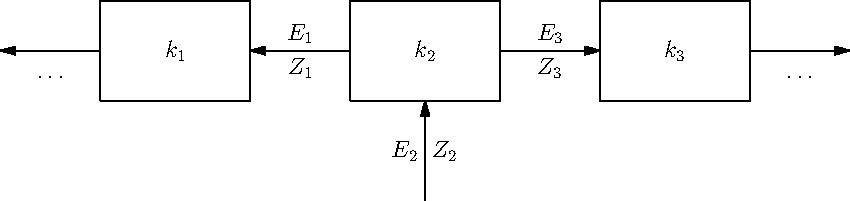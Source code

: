 size(15cm,0);

pair d=(1.5,1);
real s=d.x+1;

picture box(string s) {
  picture pic=new picture;
  draw(pic,box(0,d));
  label(pic,s,d/2);
  return pic;
}

add(box("$k_1$"));
add(shift(s)*box("$k_2$"));
add(shift(s)^2*box("$k_3$"));

guide g=(d.x,d.y/2)--(s,d.y/2);
guide G=(d.x/2,-(s-d.x))--(d.x/2,0);

draw(baseline("$\ldots$"),shift(-s)*g,BeginArrow);
draw("$Z_1$",g,BeginArrow);
draw("$E_1$",g,LeftSide,Blank);
draw("$Z_3$",shift(s)*g,Arrow);
draw("$E_3$",shift(s)*g,LeftSide,Blank);
draw("$Z_2$",shift(s)*G,Arrow);
draw("$E_2$",shift(s)*G,LeftSide,Blank);
draw(baseline("$\ldots$"),shift(s)^2*g,Arrow);

shipout();
